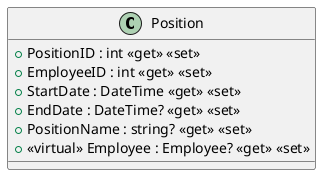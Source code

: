 @startuml
class Position {
    + PositionID : int <<get>> <<set>>
    + EmployeeID : int <<get>> <<set>>
    + StartDate : DateTime <<get>> <<set>>
    + EndDate : DateTime? <<get>> <<set>>
    + PositionName : string? <<get>> <<set>>
    + <<virtual>> Employee : Employee? <<get>> <<set>>
}
@enduml
